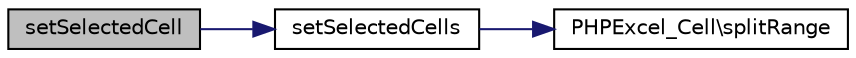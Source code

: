 digraph "setSelectedCell"
{
  edge [fontname="Helvetica",fontsize="10",labelfontname="Helvetica",labelfontsize="10"];
  node [fontname="Helvetica",fontsize="10",shape=record];
  rankdir="LR";
  Node643 [label="setSelectedCell",height=0.2,width=0.4,color="black", fillcolor="grey75", style="filled", fontcolor="black"];
  Node643 -> Node644 [color="midnightblue",fontsize="10",style="solid",fontname="Helvetica"];
  Node644 [label="setSelectedCells",height=0.2,width=0.4,color="black", fillcolor="white", style="filled",URL="$class_p_h_p_excel___worksheet.html#a7b67ebc034957fdc207aebf2b103f3df"];
  Node644 -> Node645 [color="midnightblue",fontsize="10",style="solid",fontname="Helvetica"];
  Node645 [label="PHPExcel_Cell\\splitRange",height=0.2,width=0.4,color="black", fillcolor="white", style="filled",URL="$class_p_h_p_excel___cell.html#adc7bc94b7768fe290a3653ab6c6a3d8e"];
}
